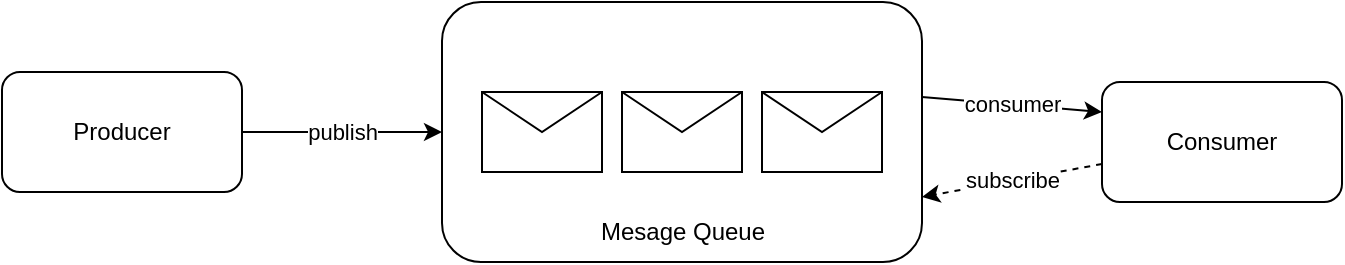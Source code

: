 <mxfile>
    <diagram id="Vpxwhvhc-iE2BrlrdDoG" name="Page-1">
        <mxGraphModel dx="650" dy="571" grid="1" gridSize="10" guides="1" tooltips="1" connect="1" arrows="1" fold="1" page="1" pageScale="1" pageWidth="850" pageHeight="1100" math="0" shadow="0">
            <root>
                <mxCell id="0"/>
                <mxCell id="1" parent="0"/>
                <mxCell id="11" value="consumer" style="edgeStyle=none;html=1;entryX=0;entryY=0.25;entryDx=0;entryDy=0;exitX=1;exitY=0.365;exitDx=0;exitDy=0;exitPerimeter=0;" edge="1" parent="1" source="4" target="9">
                    <mxGeometry relative="1" as="geometry"/>
                </mxCell>
                <mxCell id="4" value="" style="rounded=1;whiteSpace=wrap;html=1;" vertex="1" parent="1">
                    <mxGeometry x="290" y="195" width="240" height="130" as="geometry"/>
                </mxCell>
                <mxCell id="10" value="publish" style="edgeStyle=none;html=1;" edge="1" parent="1" source="2" target="4">
                    <mxGeometry relative="1" as="geometry"/>
                </mxCell>
                <mxCell id="2" value="Producer" style="rounded=1;whiteSpace=wrap;html=1;" vertex="1" parent="1">
                    <mxGeometry x="70" y="230" width="120" height="60" as="geometry"/>
                </mxCell>
                <mxCell id="3" value="" style="shape=message;html=1;html=1;outlineConnect=0;labelPosition=center;verticalLabelPosition=bottom;align=center;verticalAlign=top;" vertex="1" parent="1">
                    <mxGeometry x="310" y="240" width="60" height="40" as="geometry"/>
                </mxCell>
                <mxCell id="6" value="" style="shape=message;html=1;html=1;outlineConnect=0;labelPosition=center;verticalLabelPosition=bottom;align=center;verticalAlign=top;" vertex="1" parent="1">
                    <mxGeometry x="380" y="240" width="60" height="40" as="geometry"/>
                </mxCell>
                <mxCell id="7" value="" style="shape=message;html=1;html=1;outlineConnect=0;labelPosition=center;verticalLabelPosition=bottom;align=center;verticalAlign=top;" vertex="1" parent="1">
                    <mxGeometry x="450" y="240" width="60" height="40" as="geometry"/>
                </mxCell>
                <mxCell id="8" value="Mesage Queue" style="text;html=1;align=center;verticalAlign=middle;resizable=0;points=[];autosize=1;strokeColor=none;fillColor=none;" vertex="1" parent="1">
                    <mxGeometry x="355" y="295" width="110" height="30" as="geometry"/>
                </mxCell>
                <mxCell id="12" value="subscribe" style="edgeStyle=none;html=1;entryX=1;entryY=0.75;entryDx=0;entryDy=0;dashed=1;" edge="1" parent="1" source="9" target="4">
                    <mxGeometry relative="1" as="geometry"/>
                </mxCell>
                <mxCell id="9" value="Consumer" style="rounded=1;whiteSpace=wrap;html=1;" vertex="1" parent="1">
                    <mxGeometry x="620" y="235" width="120" height="60" as="geometry"/>
                </mxCell>
            </root>
        </mxGraphModel>
    </diagram>
</mxfile>